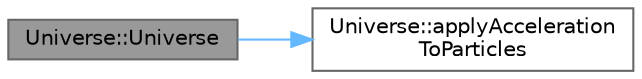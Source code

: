 digraph "Universe::Universe"
{
 // LATEX_PDF_SIZE
  bgcolor="transparent";
  edge [fontname=Helvetica,fontsize=10,labelfontname=Helvetica,labelfontsize=10];
  node [fontname=Helvetica,fontsize=10,shape=box,height=0.2,width=0.4];
  rankdir="LR";
  Node1 [id="Node000001",label="Universe::Universe",height=0.2,width=0.4,color="gray40", fillcolor="grey60", style="filled", fontcolor="black",tooltip="Initialize universe."];
  Node1 -> Node2 [id="edge1_Node000001_Node000002",color="steelblue1",style="solid",tooltip=" "];
  Node2 [id="Node000002",label="Universe::applyAcceleration\lToParticles",height=0.2,width=0.4,color="grey40", fillcolor="white", style="filled",URL="$classUniverse.html#a8dfcca6b62a59f2db8d839a92ef45035",tooltip="Sum an acceleration contribution to the actual acceleration of all particles."];
}
